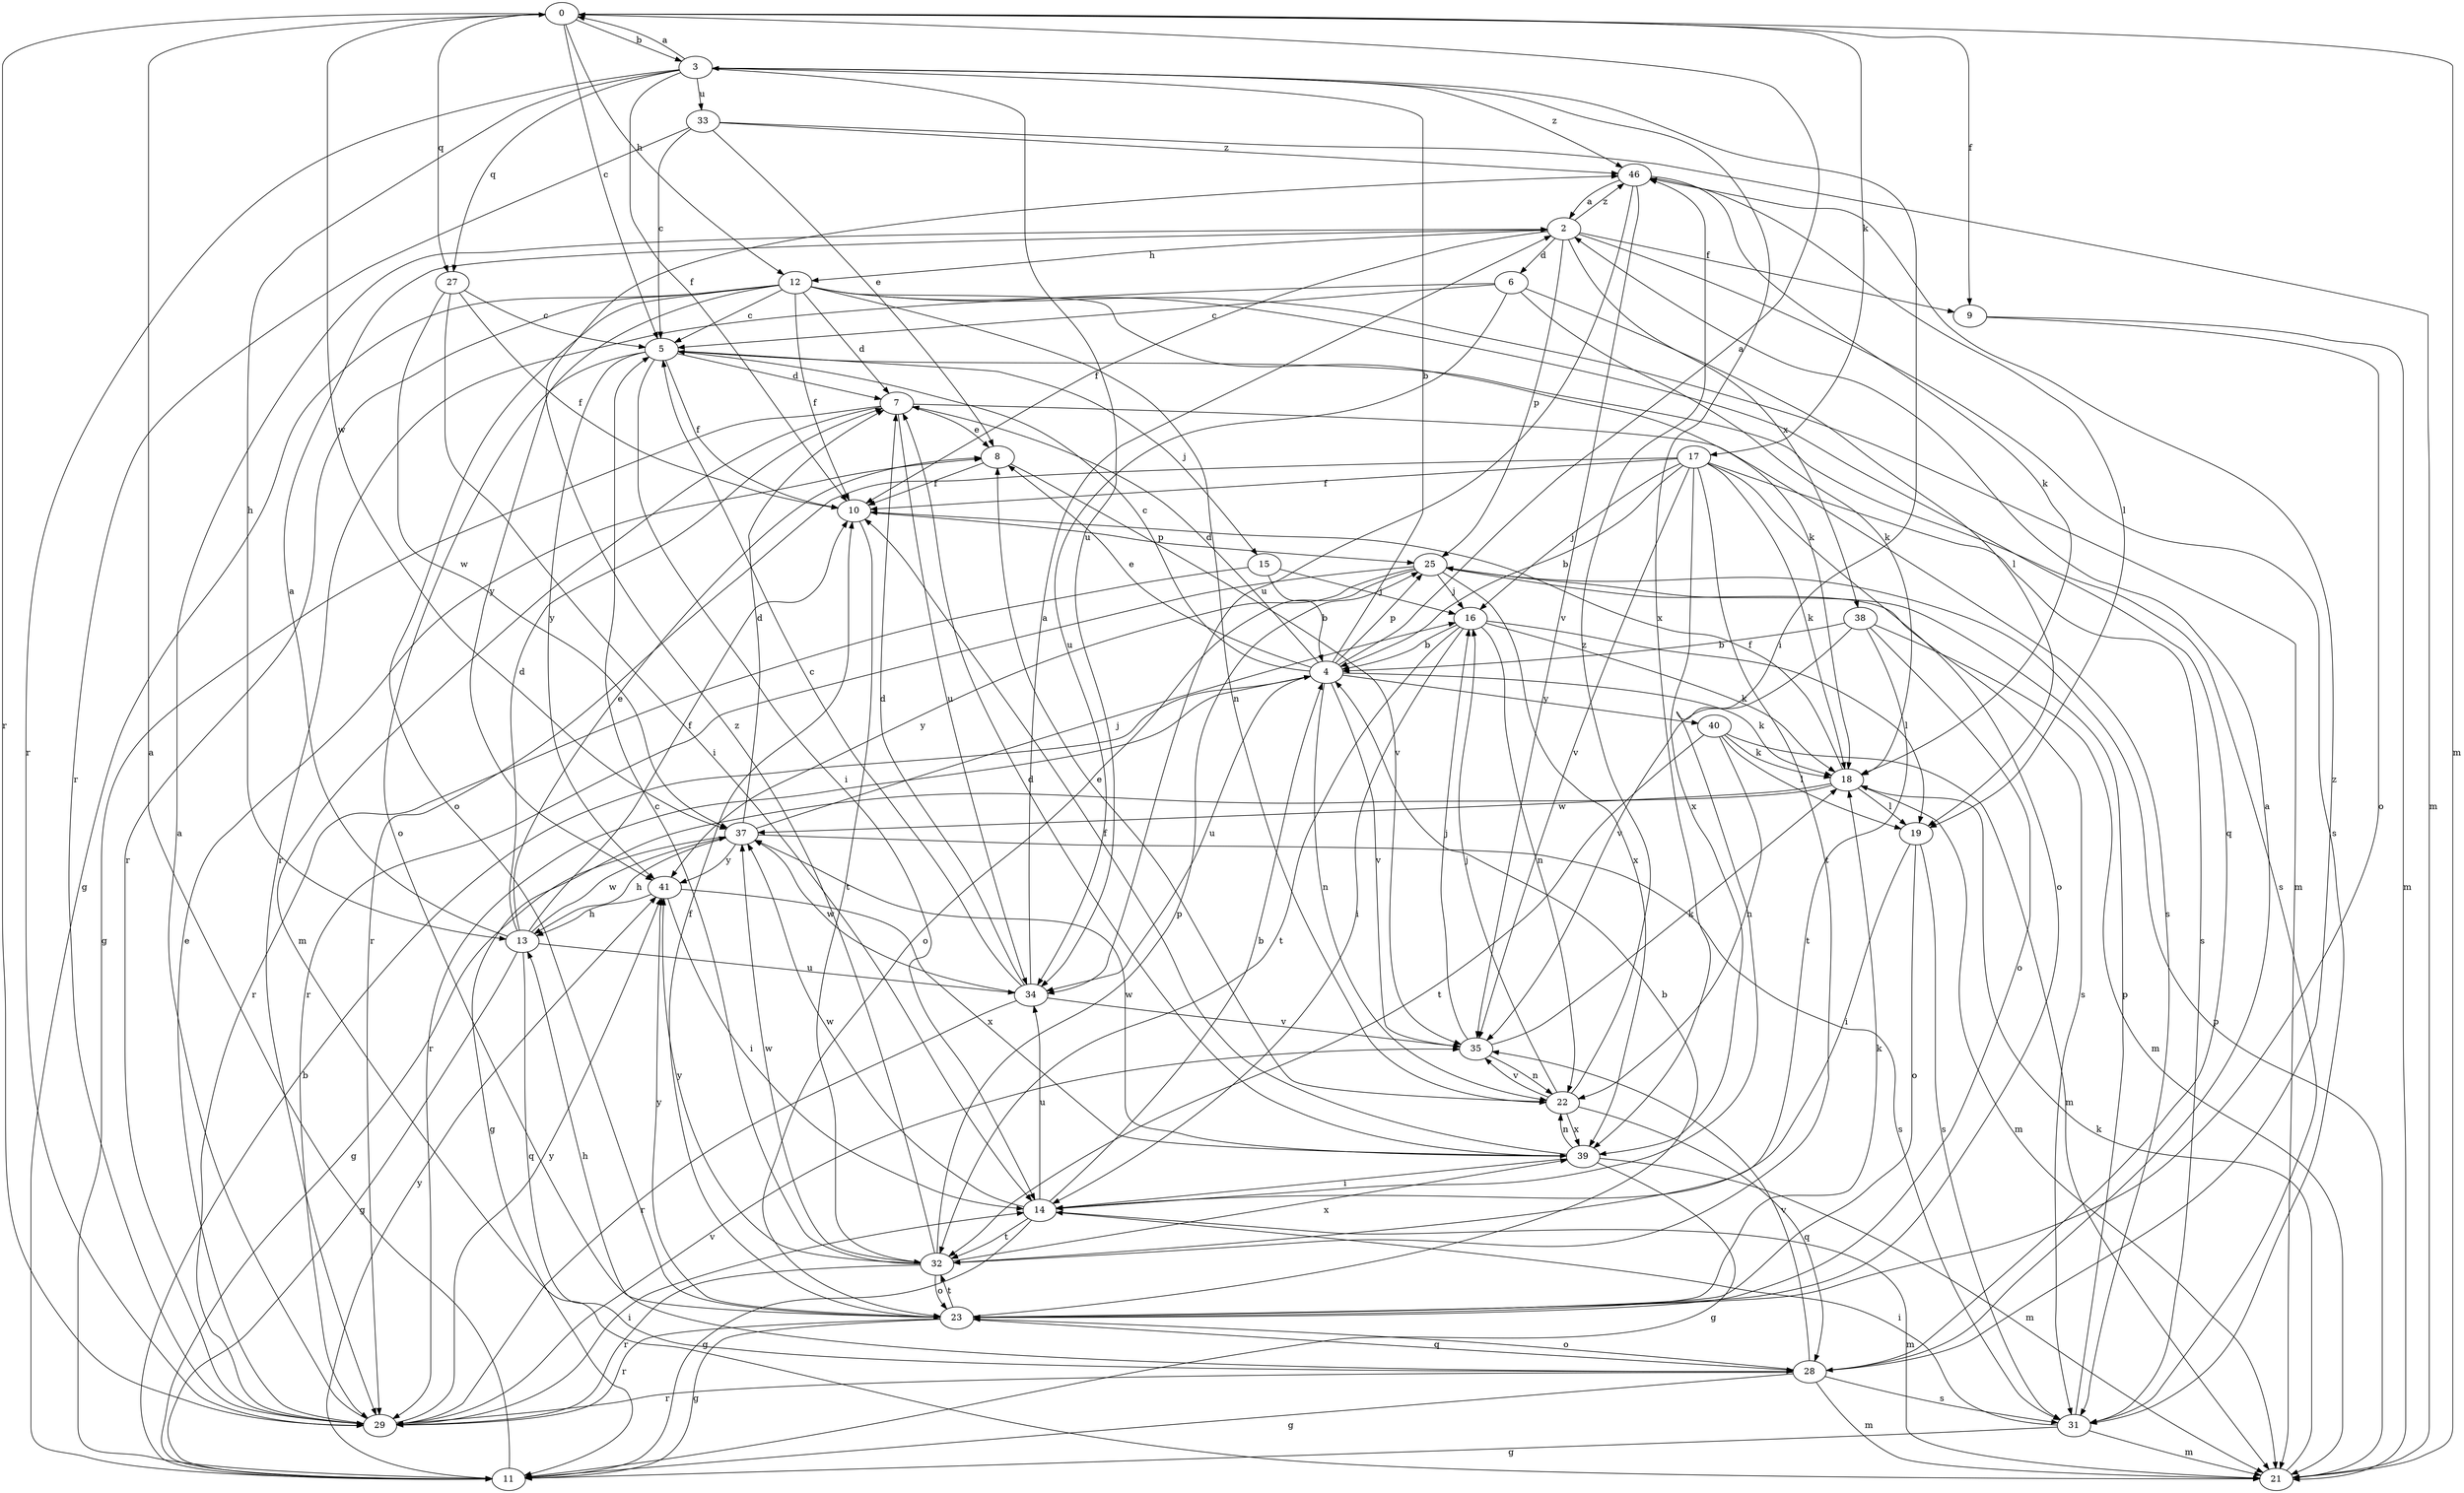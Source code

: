 strict digraph  {
0;
2;
3;
4;
5;
6;
7;
8;
9;
10;
11;
12;
13;
14;
15;
16;
17;
18;
19;
21;
22;
23;
25;
27;
28;
29;
31;
32;
33;
34;
35;
37;
38;
39;
40;
41;
46;
0 -> 3  [label=b];
0 -> 5  [label=c];
0 -> 9  [label=f];
0 -> 12  [label=h];
0 -> 17  [label=k];
0 -> 21  [label=m];
0 -> 27  [label=q];
0 -> 29  [label=r];
0 -> 37  [label=w];
2 -> 6  [label=d];
2 -> 9  [label=f];
2 -> 10  [label=f];
2 -> 12  [label=h];
2 -> 25  [label=p];
2 -> 31  [label=s];
2 -> 38  [label=x];
2 -> 46  [label=z];
3 -> 0  [label=a];
3 -> 10  [label=f];
3 -> 13  [label=h];
3 -> 14  [label=i];
3 -> 27  [label=q];
3 -> 29  [label=r];
3 -> 33  [label=u];
3 -> 34  [label=u];
3 -> 39  [label=x];
3 -> 46  [label=z];
4 -> 0  [label=a];
4 -> 3  [label=b];
4 -> 5  [label=c];
4 -> 7  [label=d];
4 -> 8  [label=e];
4 -> 18  [label=k];
4 -> 22  [label=n];
4 -> 25  [label=p];
4 -> 29  [label=r];
4 -> 34  [label=u];
4 -> 35  [label=v];
4 -> 40  [label=y];
5 -> 7  [label=d];
5 -> 10  [label=f];
5 -> 14  [label=i];
5 -> 15  [label=j];
5 -> 23  [label=o];
5 -> 31  [label=s];
5 -> 41  [label=y];
6 -> 5  [label=c];
6 -> 18  [label=k];
6 -> 19  [label=l];
6 -> 29  [label=r];
6 -> 34  [label=u];
7 -> 8  [label=e];
7 -> 11  [label=g];
7 -> 21  [label=m];
7 -> 31  [label=s];
7 -> 34  [label=u];
8 -> 10  [label=f];
8 -> 35  [label=v];
9 -> 21  [label=m];
9 -> 23  [label=o];
10 -> 25  [label=p];
10 -> 32  [label=t];
11 -> 0  [label=a];
11 -> 4  [label=b];
11 -> 41  [label=y];
12 -> 5  [label=c];
12 -> 7  [label=d];
12 -> 10  [label=f];
12 -> 11  [label=g];
12 -> 18  [label=k];
12 -> 21  [label=m];
12 -> 22  [label=n];
12 -> 23  [label=o];
12 -> 28  [label=q];
12 -> 29  [label=r];
12 -> 41  [label=y];
13 -> 2  [label=a];
13 -> 7  [label=d];
13 -> 8  [label=e];
13 -> 10  [label=f];
13 -> 11  [label=g];
13 -> 28  [label=q];
13 -> 34  [label=u];
13 -> 37  [label=w];
14 -> 4  [label=b];
14 -> 11  [label=g];
14 -> 21  [label=m];
14 -> 32  [label=t];
14 -> 34  [label=u];
14 -> 37  [label=w];
15 -> 4  [label=b];
15 -> 16  [label=j];
15 -> 29  [label=r];
16 -> 4  [label=b];
16 -> 14  [label=i];
16 -> 18  [label=k];
16 -> 19  [label=l];
16 -> 22  [label=n];
16 -> 32  [label=t];
17 -> 4  [label=b];
17 -> 10  [label=f];
17 -> 16  [label=j];
17 -> 18  [label=k];
17 -> 23  [label=o];
17 -> 29  [label=r];
17 -> 31  [label=s];
17 -> 32  [label=t];
17 -> 35  [label=v];
17 -> 39  [label=x];
18 -> 10  [label=f];
18 -> 11  [label=g];
18 -> 19  [label=l];
18 -> 21  [label=m];
18 -> 37  [label=w];
19 -> 14  [label=i];
19 -> 23  [label=o];
19 -> 31  [label=s];
21 -> 18  [label=k];
21 -> 25  [label=p];
22 -> 8  [label=e];
22 -> 16  [label=j];
22 -> 28  [label=q];
22 -> 35  [label=v];
22 -> 39  [label=x];
22 -> 46  [label=z];
23 -> 4  [label=b];
23 -> 10  [label=f];
23 -> 11  [label=g];
23 -> 18  [label=k];
23 -> 28  [label=q];
23 -> 29  [label=r];
23 -> 32  [label=t];
23 -> 41  [label=y];
25 -> 16  [label=j];
25 -> 23  [label=o];
25 -> 29  [label=r];
25 -> 31  [label=s];
25 -> 39  [label=x];
25 -> 41  [label=y];
27 -> 5  [label=c];
27 -> 10  [label=f];
27 -> 14  [label=i];
27 -> 37  [label=w];
28 -> 2  [label=a];
28 -> 11  [label=g];
28 -> 13  [label=h];
28 -> 21  [label=m];
28 -> 23  [label=o];
28 -> 29  [label=r];
28 -> 31  [label=s];
28 -> 35  [label=v];
28 -> 46  [label=z];
29 -> 2  [label=a];
29 -> 8  [label=e];
29 -> 14  [label=i];
29 -> 35  [label=v];
29 -> 41  [label=y];
31 -> 11  [label=g];
31 -> 14  [label=i];
31 -> 21  [label=m];
31 -> 25  [label=p];
32 -> 5  [label=c];
32 -> 23  [label=o];
32 -> 25  [label=p];
32 -> 29  [label=r];
32 -> 37  [label=w];
32 -> 39  [label=x];
32 -> 41  [label=y];
32 -> 46  [label=z];
33 -> 5  [label=c];
33 -> 8  [label=e];
33 -> 21  [label=m];
33 -> 29  [label=r];
33 -> 46  [label=z];
34 -> 2  [label=a];
34 -> 5  [label=c];
34 -> 7  [label=d];
34 -> 29  [label=r];
34 -> 35  [label=v];
34 -> 37  [label=w];
35 -> 16  [label=j];
35 -> 18  [label=k];
35 -> 22  [label=n];
37 -> 7  [label=d];
37 -> 11  [label=g];
37 -> 13  [label=h];
37 -> 16  [label=j];
37 -> 31  [label=s];
37 -> 41  [label=y];
38 -> 4  [label=b];
38 -> 21  [label=m];
38 -> 23  [label=o];
38 -> 32  [label=t];
38 -> 35  [label=v];
39 -> 7  [label=d];
39 -> 10  [label=f];
39 -> 11  [label=g];
39 -> 14  [label=i];
39 -> 21  [label=m];
39 -> 22  [label=n];
39 -> 37  [label=w];
40 -> 18  [label=k];
40 -> 19  [label=l];
40 -> 21  [label=m];
40 -> 22  [label=n];
40 -> 32  [label=t];
41 -> 13  [label=h];
41 -> 14  [label=i];
41 -> 39  [label=x];
46 -> 2  [label=a];
46 -> 18  [label=k];
46 -> 19  [label=l];
46 -> 34  [label=u];
46 -> 35  [label=v];
}
